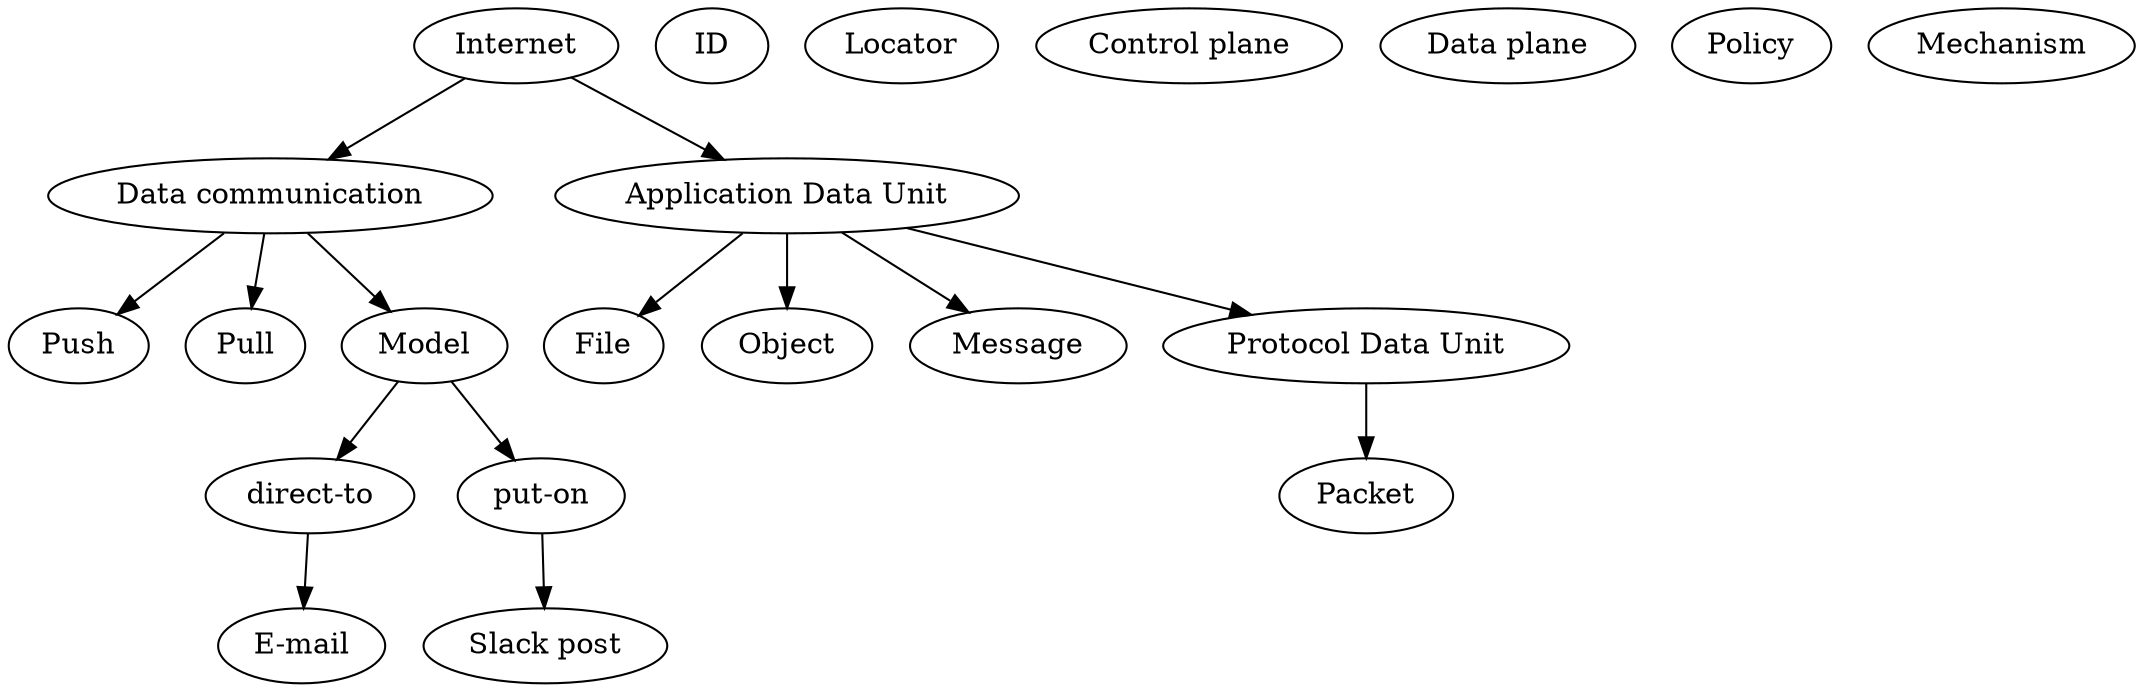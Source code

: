 digraph graph_name {

  root [ label = "Internet" ];
  comm [ label = "Data communication" ];
  comm_push [ label = "Push" ];
  comm_pull [ label = "Pull" ];
  file [ label = "File" ];
  object [ label = "Object" ];
  message [ label = "Message" ];
  packet [ label = "Packet" ];

  adu [ label = "Application Data Unit" ];
  pdu [ label = "Protocol Data Unit" ];

  id [ label = "ID" ];
  locator [ label = "Locator" ];

  cplane [ label = "Control plane" ];
  dplane [ label = "Data plane" ];

  policy [ label = "Policy" ];
  mechanism [ label = "Mechanism" ];

  model [ label = "Model" ];
  directto [ label = "direct-to" ];
  puton [ label = "put-on" ];

  email [ label = "E-mail" ];
  slack [ label = "Slack post" ];

  root -> adu;
  adu -> pdu;
  adu -> file;
  adu -> object;
  adu -> message;
  pdu -> packet;

  root -> comm;
  comm -> comm_push;
  comm -> comm_pull;

  comm -> model;
  model -> directto;
  model -> puton;
  directto -> email;
  puton -> slack;

}

